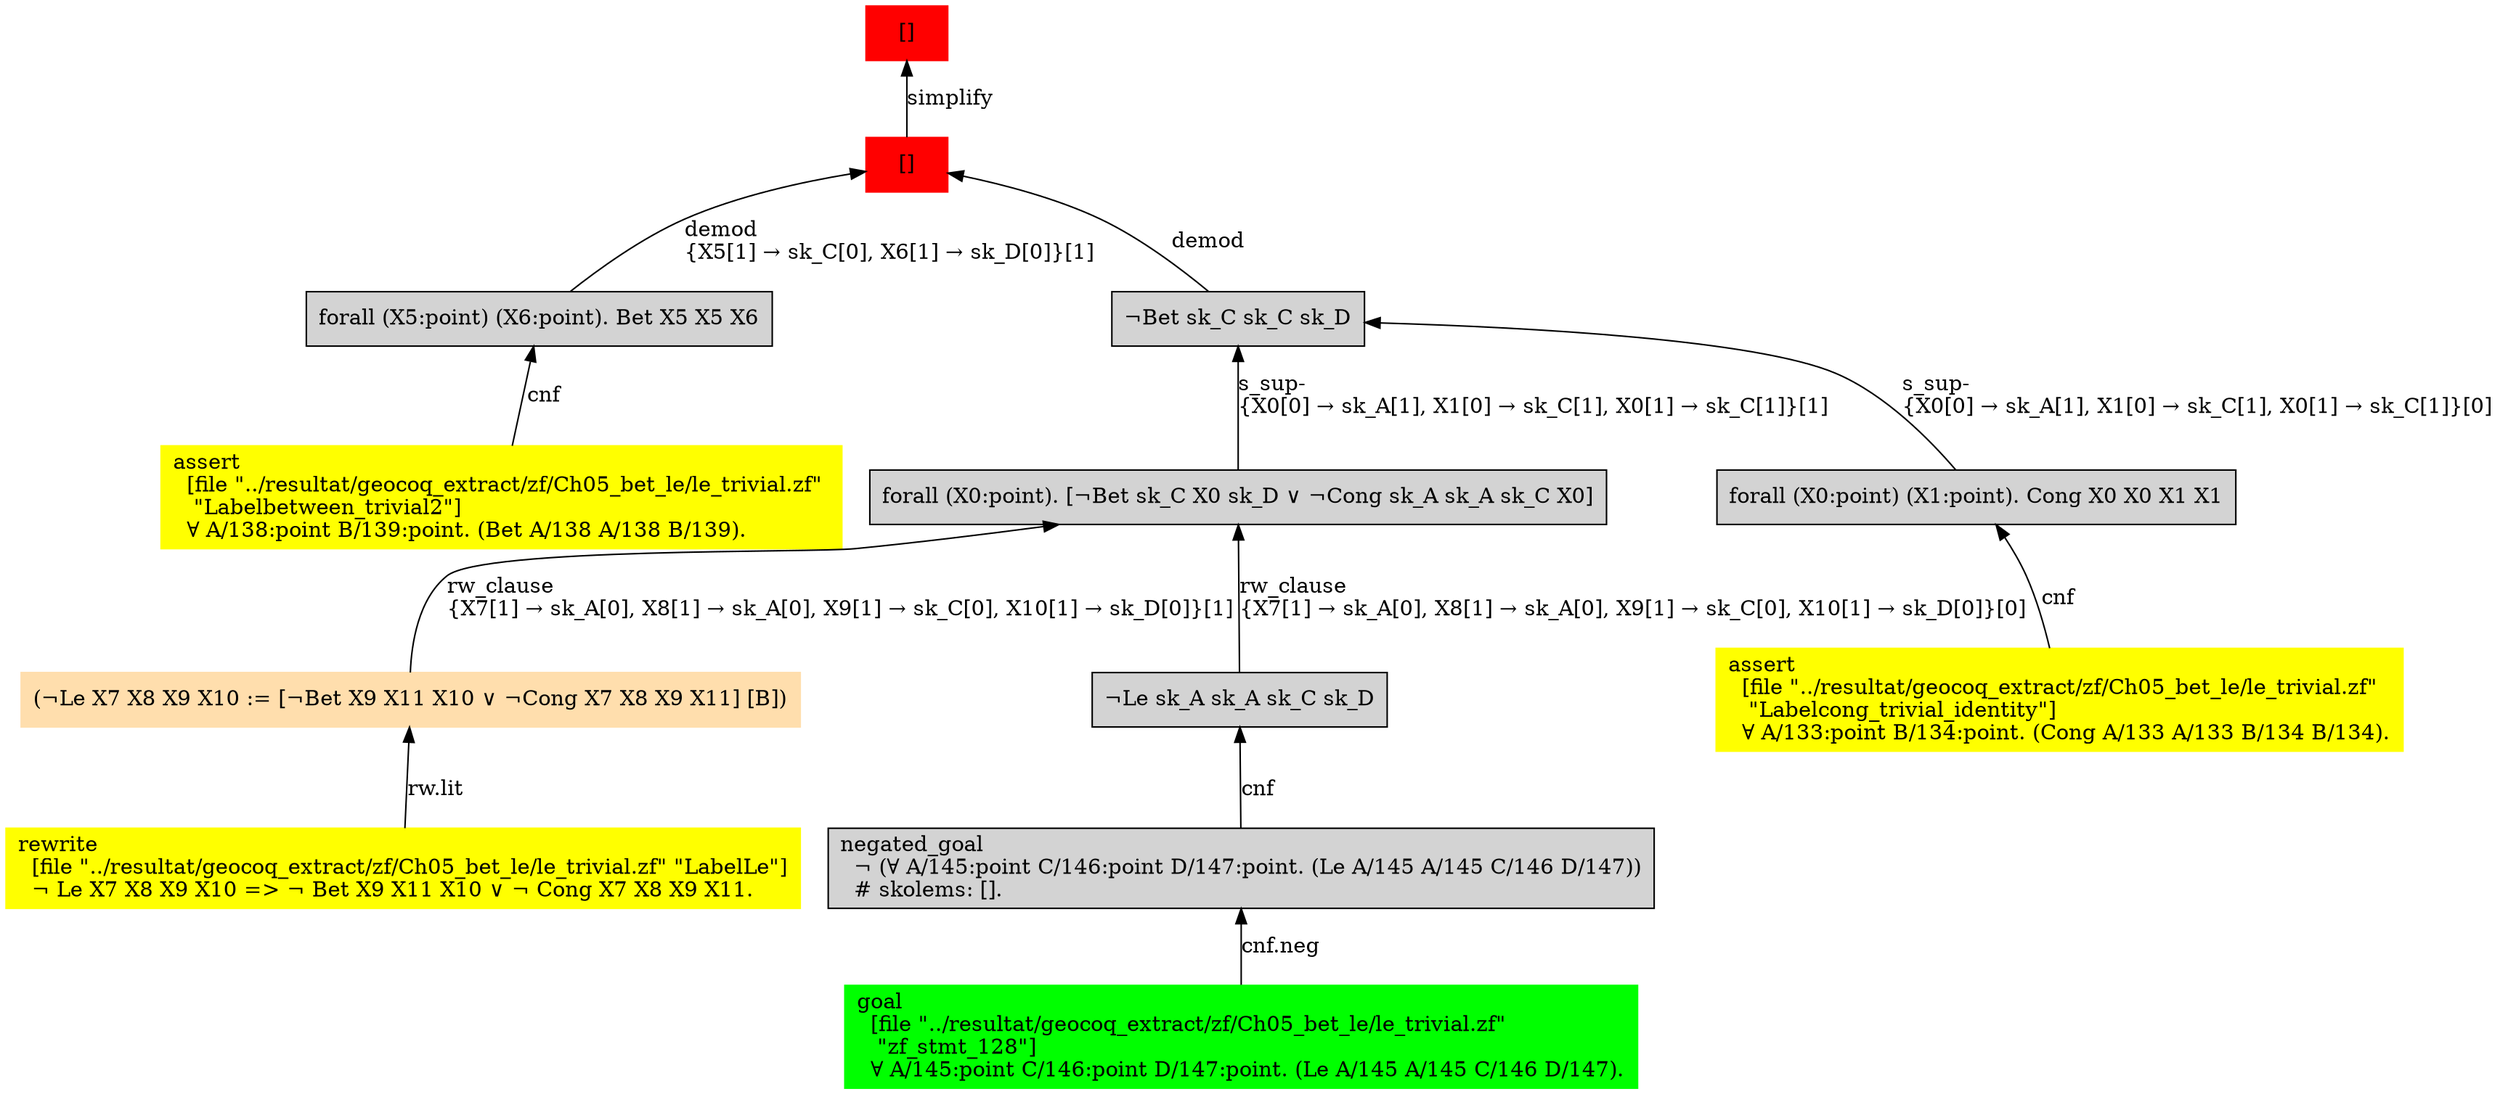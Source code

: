 digraph "unsat_graph" {
  vertex_0 [color=red, label="[]", shape=box, style=filled];
  vertex_0 -> vertex_1 [label="simplify", dir="back"];
  vertex_1 [color=red, label="[]", shape=box, style=filled];
  vertex_1 -> vertex_2 [label="demod\l\{X5[1] → sk_C[0], X6[1] → sk_D[0]\}[1]\l", dir="back"];
  vertex_2 [shape=box, label="forall (X5:point) (X6:point). Bet X5 X5 X6\l", style=filled];
  vertex_2 -> vertex_3 [label="cnf", dir="back"];
  vertex_3 [color=yellow, shape=box, label="assert\l  [file \"../resultat/geocoq_extract/zf/Ch05_bet_le/le_trivial.zf\" \l   \"Labelbetween_trivial2\"]\l  ∀ A/138:point B/139:point. (Bet A/138 A/138 B/139).\l", style=filled];
  vertex_1 -> vertex_4 [label="demod", dir="back"];
  vertex_4 [shape=box, label="¬Bet sk_C sk_C sk_D\l", style=filled];
  vertex_4 -> vertex_5 [label="s_sup-\l\{X0[0] → sk_A[1], X1[0] → sk_C[1], X0[1] → sk_C[1]\}[1]\l", dir="back"];
  vertex_5 [shape=box, label="forall (X0:point). [¬Bet sk_C X0 sk_D ∨ ¬Cong sk_A sk_A sk_C X0]\l", style=filled];
  vertex_5 -> vertex_6 [label="rw_clause\l\{X7[1] → sk_A[0], X8[1] → sk_A[0], X9[1] → sk_C[0], X10[1] → sk_D[0]\}[1]\l", dir="back"];
  vertex_6 [color=navajowhite, shape=box, label="(¬Le X7 X8 X9 X10 := [¬Bet X9 X11 X10 ∨ ¬Cong X7 X8 X9 X11] [B])\l", style=filled];
  vertex_6 -> vertex_7 [label="rw.lit", dir="back"];
  vertex_7 [color=yellow, shape=box, label="rewrite\l  [file \"../resultat/geocoq_extract/zf/Ch05_bet_le/le_trivial.zf\" \"LabelLe\"]\l  ¬ Le X7 X8 X9 X10 =\> ¬ Bet X9 X11 X10 ∨ ¬ Cong X7 X8 X9 X11.\l", style=filled];
  vertex_5 -> vertex_8 [label="rw_clause\l\{X7[1] → sk_A[0], X8[1] → sk_A[0], X9[1] → sk_C[0], X10[1] → sk_D[0]\}[0]\l", dir="back"];
  vertex_8 [shape=box, label="¬Le sk_A sk_A sk_C sk_D\l", style=filled];
  vertex_8 -> vertex_9 [label="cnf", dir="back"];
  vertex_9 [shape=box, label="negated_goal\l  ¬ (∀ A/145:point C/146:point D/147:point. (Le A/145 A/145 C/146 D/147))\l  # skolems: [].\l", style=filled];
  vertex_9 -> vertex_10 [label="cnf.neg", dir="back"];
  vertex_10 [color=green, shape=box, label="goal\l  [file \"../resultat/geocoq_extract/zf/Ch05_bet_le/le_trivial.zf\" \l   \"zf_stmt_128\"]\l  ∀ A/145:point C/146:point D/147:point. (Le A/145 A/145 C/146 D/147).\l", style=filled];
  vertex_4 -> vertex_11 [label="s_sup-\l\{X0[0] → sk_A[1], X1[0] → sk_C[1], X0[1] → sk_C[1]\}[0]\l", dir="back"];
  vertex_11 [shape=box, label="forall (X0:point) (X1:point). Cong X0 X0 X1 X1\l", style=filled];
  vertex_11 -> vertex_12 [label="cnf", dir="back"];
  vertex_12 [color=yellow, shape=box, label="assert\l  [file \"../resultat/geocoq_extract/zf/Ch05_bet_le/le_trivial.zf\" \l   \"Labelcong_trivial_identity\"]\l  ∀ A/133:point B/134:point. (Cong A/133 A/133 B/134 B/134).\l", style=filled];
  }


